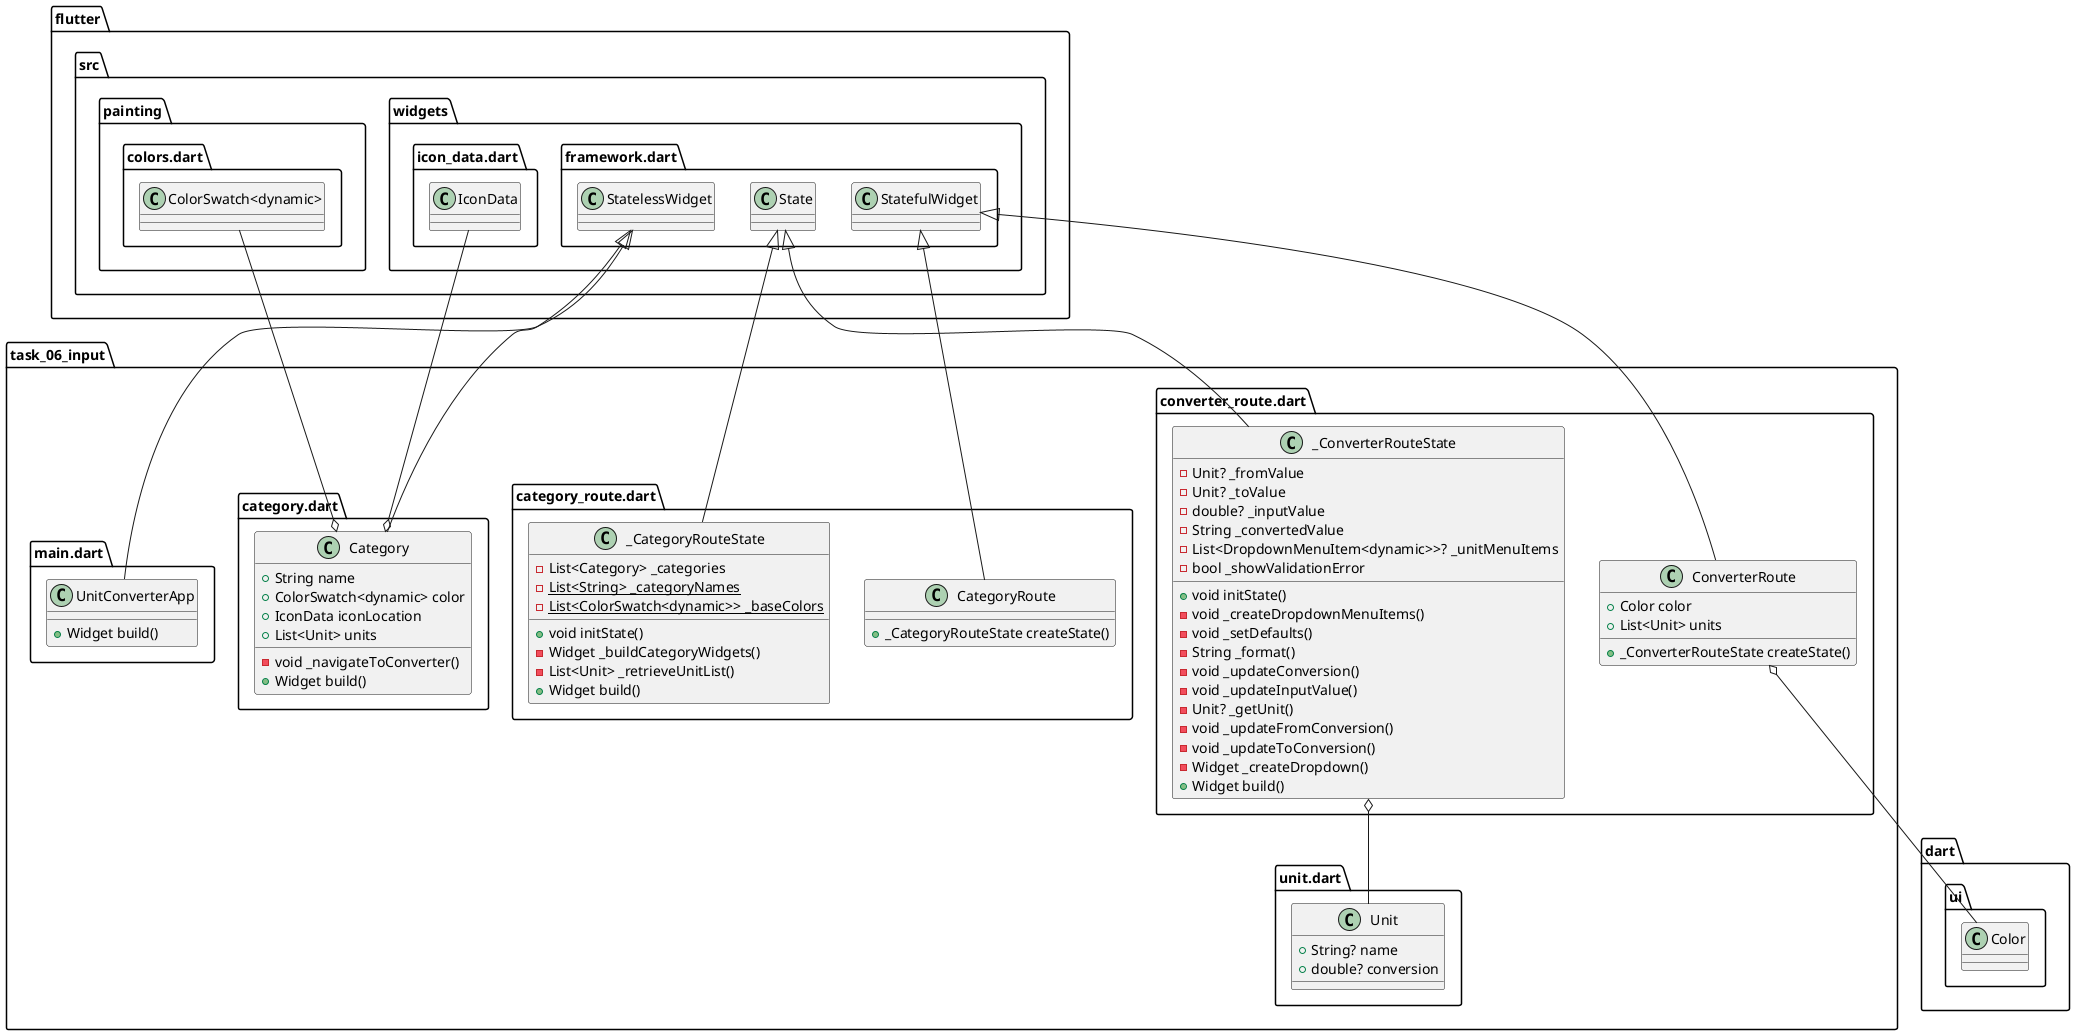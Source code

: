 @startuml
set namespaceSeparator ::

class "task_06_input::unit.dart::Unit" {
  +String? name
  +double? conversion
}

class "task_06_input::converter_route.dart::ConverterRoute" {
  +Color color
  +List<Unit> units
  +_ConverterRouteState createState()
}

"task_06_input::converter_route.dart::ConverterRoute" o-- "dart::ui::Color"
"flutter::src::widgets::framework.dart::StatefulWidget" <|-- "task_06_input::converter_route.dart::ConverterRoute"

class "task_06_input::converter_route.dart::_ConverterRouteState" {
  -Unit? _fromValue
  -Unit? _toValue
  -double? _inputValue
  -String _convertedValue
  -List<DropdownMenuItem<dynamic>>? _unitMenuItems
  -bool _showValidationError
  +void initState()
  -void _createDropdownMenuItems()
  -void _setDefaults()
  -String _format()
  -void _updateConversion()
  -void _updateInputValue()
  -Unit? _getUnit()
  -void _updateFromConversion()
  -void _updateToConversion()
  -Widget _createDropdown()
  +Widget build()
}

"task_06_input::converter_route.dart::_ConverterRouteState" o-- "task_06_input::unit.dart::Unit"
"flutter::src::widgets::framework.dart::State" <|-- "task_06_input::converter_route.dart::_ConverterRouteState"

class "task_06_input::category_route.dart::CategoryRoute" {
  +_CategoryRouteState createState()
}

"flutter::src::widgets::framework.dart::StatefulWidget" <|-- "task_06_input::category_route.dart::CategoryRoute"

class "task_06_input::category_route.dart::_CategoryRouteState" {
  -List<Category> _categories
  {static} -List<String> _categoryNames
  {static} -List<ColorSwatch<dynamic>> _baseColors
  +void initState()
  -Widget _buildCategoryWidgets()
  -List<Unit> _retrieveUnitList()
  +Widget build()
}

"flutter::src::widgets::framework.dart::State" <|-- "task_06_input::category_route.dart::_CategoryRouteState"

class "task_06_input::category.dart::Category" {
  +String name
  +ColorSwatch<dynamic> color
  +IconData iconLocation
  +List<Unit> units
  -void _navigateToConverter()
  +Widget build()
}

"task_06_input::category.dart::Category" o-- "flutter::src::painting::colors.dart::ColorSwatch<dynamic>"
"task_06_input::category.dart::Category" o-- "flutter::src::widgets::icon_data.dart::IconData"
"flutter::src::widgets::framework.dart::StatelessWidget" <|-- "task_06_input::category.dart::Category"

class "task_06_input::main.dart::UnitConverterApp" {
  +Widget build()
}

"flutter::src::widgets::framework.dart::StatelessWidget" <|-- "task_06_input::main.dart::UnitConverterApp"


@enduml
